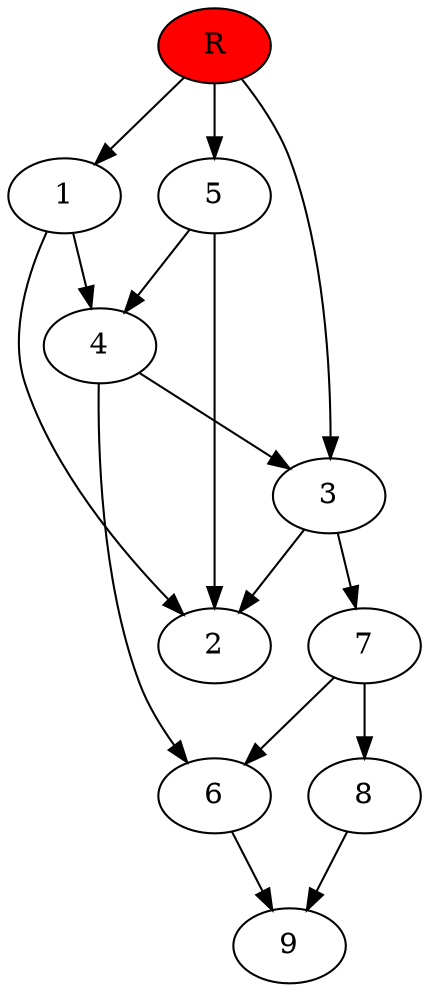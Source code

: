 digraph prb1577 {
	1
	2
	3
	4
	5
	6
	7
	8
	R [fillcolor="#ff0000" style=filled]
	1 -> 2
	1 -> 4
	3 -> 2
	3 -> 7
	4 -> 3
	4 -> 6
	5 -> 2
	5 -> 4
	6 -> 9
	7 -> 6
	7 -> 8
	8 -> 9
	R -> 1
	R -> 3
	R -> 5
}
